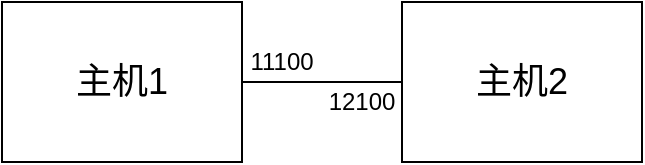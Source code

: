 <mxfile>
    <diagram id="5p5-_XxJdP9o9Db6c_eB" name="Page-1">
        <mxGraphModel dx="990" dy="614" grid="1" gridSize="10" guides="1" tooltips="1" connect="1" arrows="1" fold="1" page="1" pageScale="1" pageWidth="827" pageHeight="1169" math="0" shadow="0">
            <root>
                <mxCell id="0"/>
                <mxCell id="1" parent="0"/>
                <mxCell id="5" style="edgeStyle=none;html=1;exitX=1;exitY=0.5;exitDx=0;exitDy=0;endArrow=none;endFill=0;" edge="1" parent="1" source="2" target="4">
                    <mxGeometry relative="1" as="geometry"/>
                </mxCell>
                <mxCell id="2" value="&lt;font style=&quot;font-size: 18px&quot;&gt;主机1&lt;/font&gt;" style="rounded=0;whiteSpace=wrap;html=1;" vertex="1" parent="1">
                    <mxGeometry x="200" y="200" width="120" height="80" as="geometry"/>
                </mxCell>
                <mxCell id="4" value="&lt;font style=&quot;font-size: 18px&quot;&gt;主机2&lt;/font&gt;" style="rounded=0;whiteSpace=wrap;html=1;" vertex="1" parent="1">
                    <mxGeometry x="400" y="200" width="120" height="80" as="geometry"/>
                </mxCell>
                <mxCell id="6" value="11100" style="text;html=1;strokeColor=none;fillColor=none;align=center;verticalAlign=middle;whiteSpace=wrap;rounded=0;" vertex="1" parent="1">
                    <mxGeometry x="320" y="220" width="40" height="20" as="geometry"/>
                </mxCell>
                <mxCell id="7" value="12100" style="text;html=1;strokeColor=none;fillColor=none;align=center;verticalAlign=middle;whiteSpace=wrap;rounded=0;" vertex="1" parent="1">
                    <mxGeometry x="360" y="240" width="40" height="20" as="geometry"/>
                </mxCell>
            </root>
        </mxGraphModel>
    </diagram>
</mxfile>